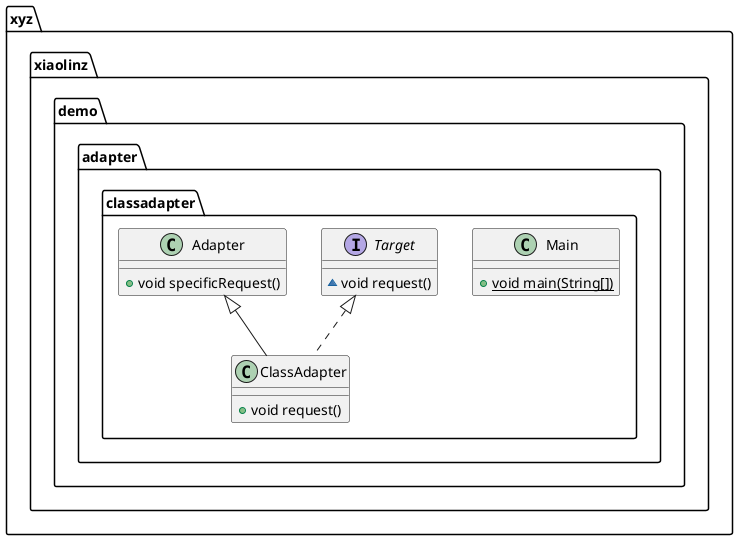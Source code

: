 @startuml
class xyz.xiaolinz.demo.adapter.classadapter.Main {
+ {static} void main(String[])
}
class xyz.xiaolinz.demo.adapter.classadapter.ClassAdapter {
+ void request()
}
interface xyz.xiaolinz.demo.adapter.classadapter.Target {
~ void request()
}
class xyz.xiaolinz.demo.adapter.classadapter.Adapter {
+ void specificRequest()
}


xyz.xiaolinz.demo.adapter.classadapter.Target <|.. xyz.xiaolinz.demo.adapter.classadapter.ClassAdapter
xyz.xiaolinz.demo.adapter.classadapter.Adapter <|-- xyz.xiaolinz.demo.adapter.classadapter.ClassAdapter
@enduml